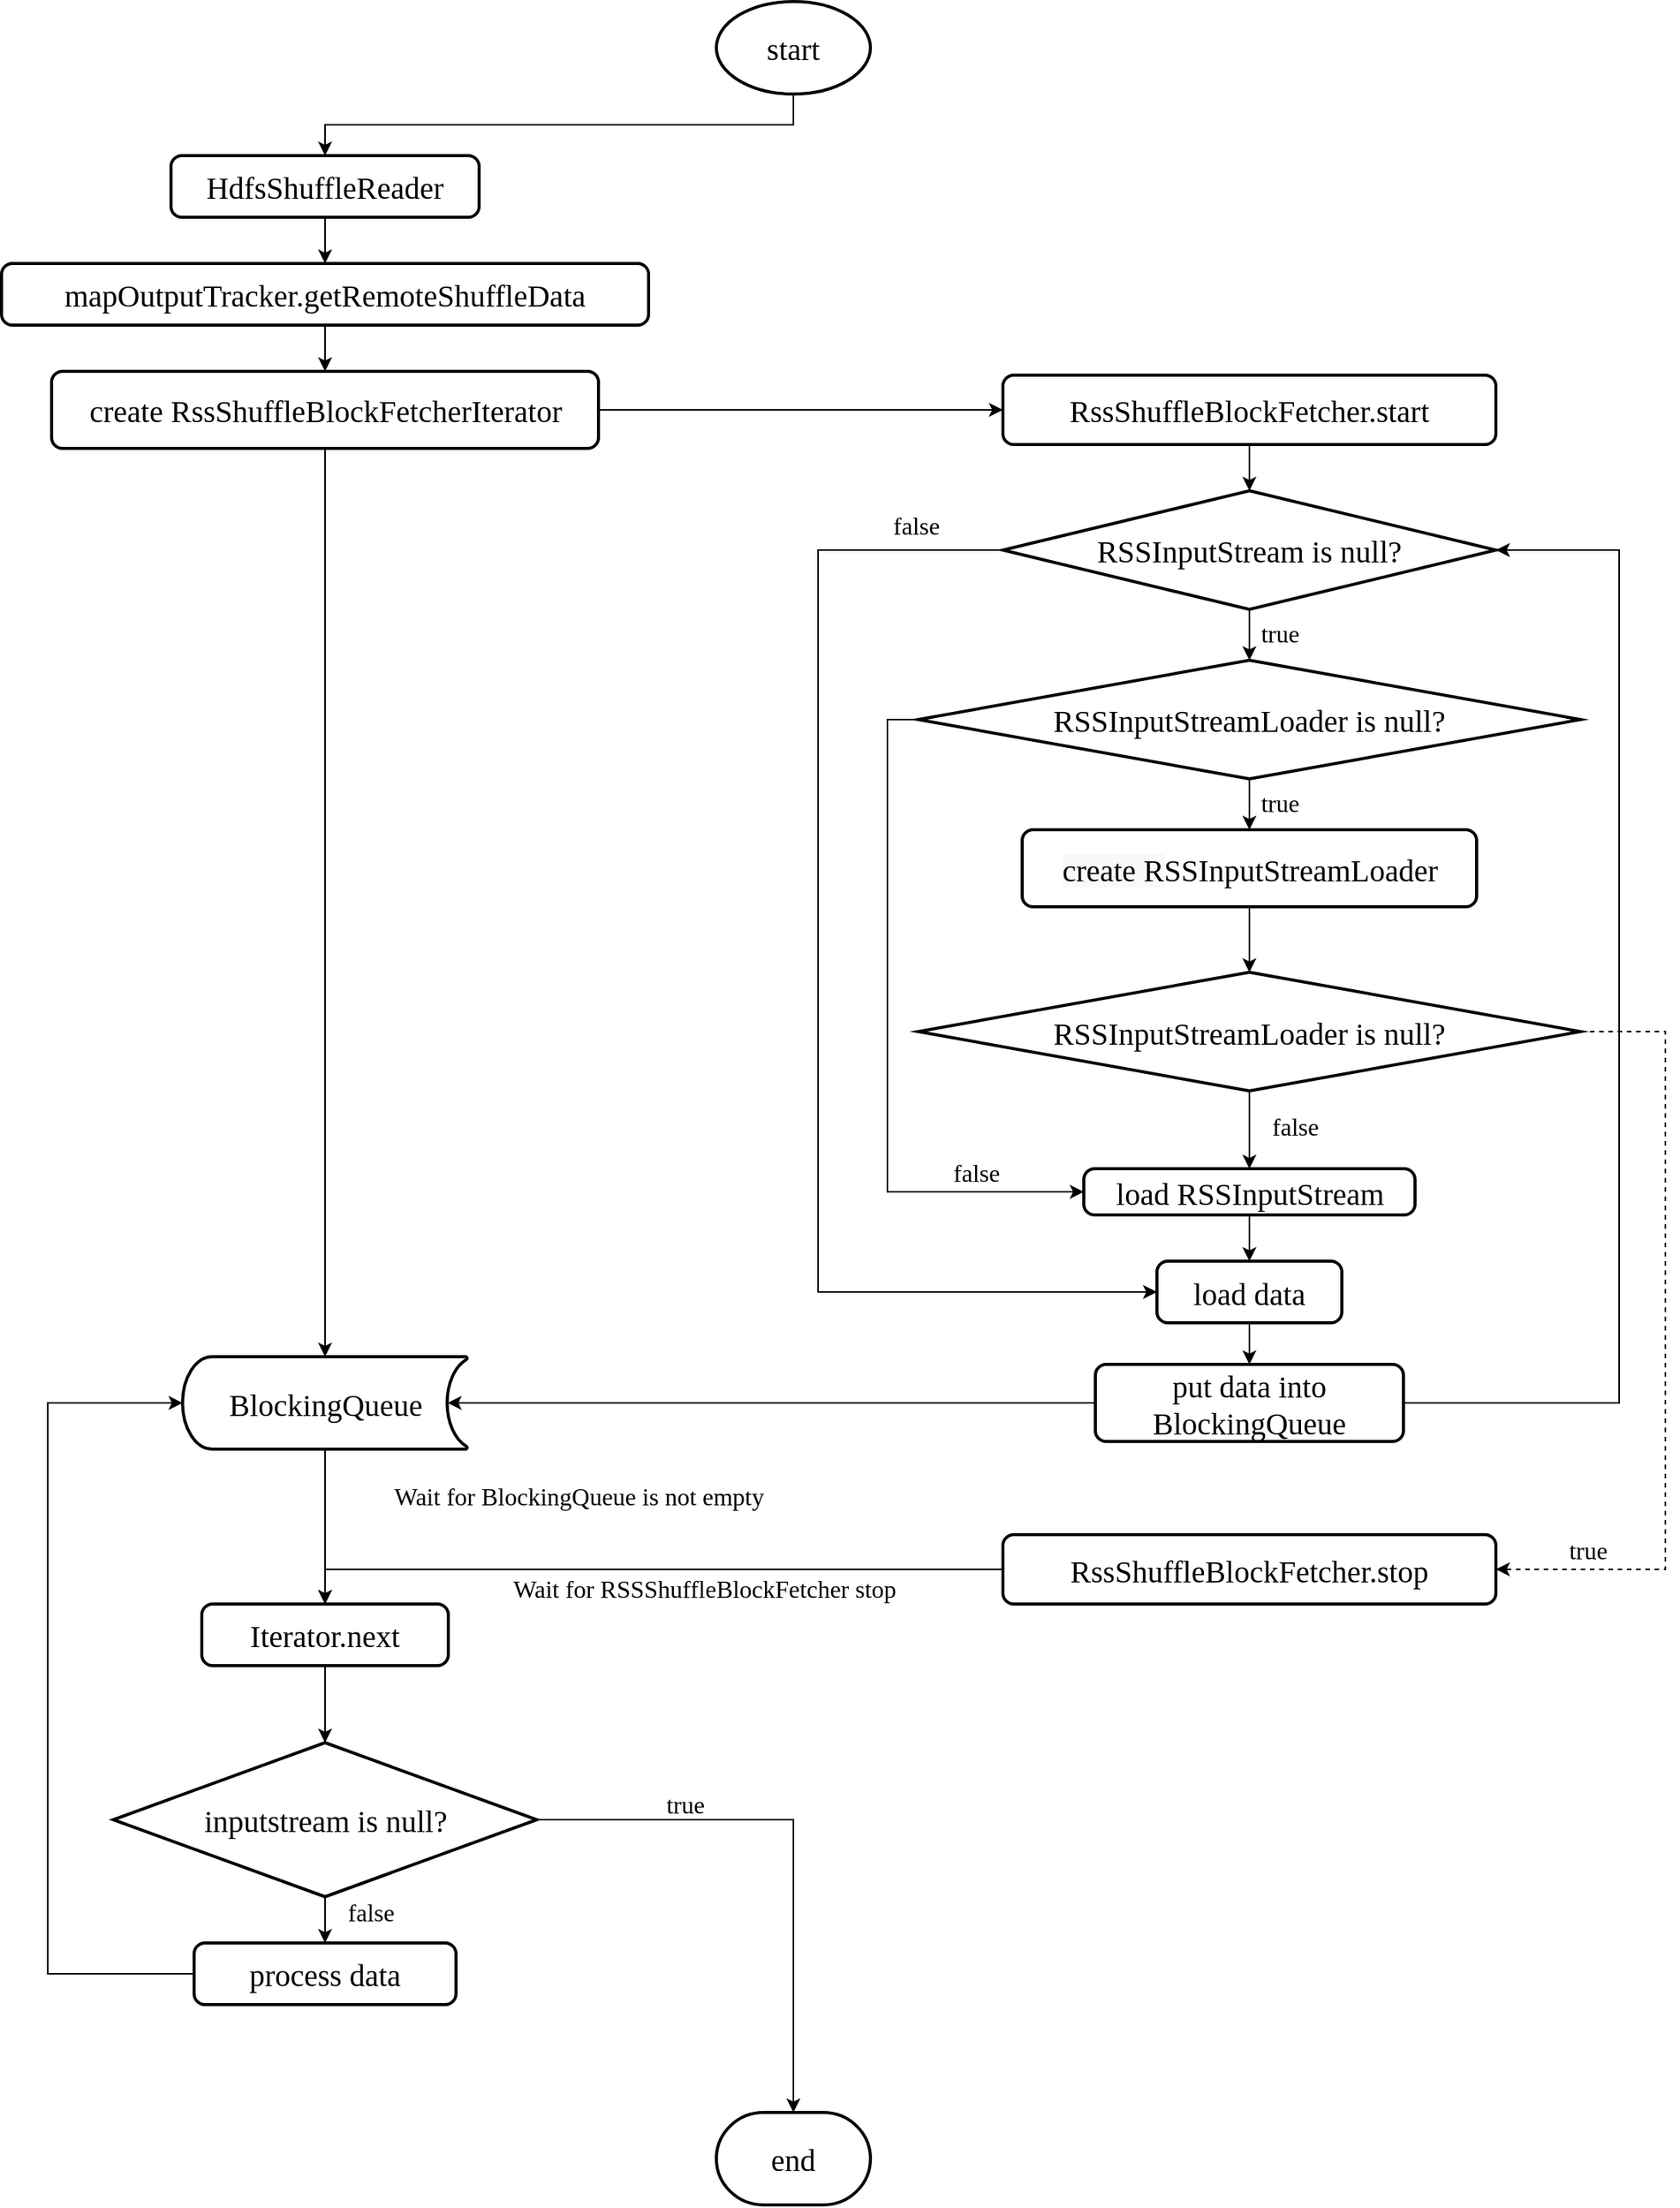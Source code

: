 <mxfile version="12.6.5" type="device"><diagram id="XRlcrFsT71TgJCAYMeN_" name="第 1 页"><mxGraphModel dx="1422" dy="822" grid="1" gridSize="10" guides="1" tooltips="1" connect="1" arrows="1" fold="1" page="1" pageScale="1" pageWidth="1169" pageHeight="827" math="0" shadow="0"><root><mxCell id="0"/><mxCell id="1" parent="0"/><mxCell id="Md91WPJKXklmqldBIlAq-3" style="edgeStyle=orthogonalEdgeStyle;rounded=0;orthogonalLoop=1;jettySize=auto;html=1;exitX=0.5;exitY=1;exitDx=0;exitDy=0;exitPerimeter=0;entryX=0.5;entryY=0;entryDx=0;entryDy=0;" edge="1" parent="1" source="Md91WPJKXklmqldBIlAq-1" target="Md91WPJKXklmqldBIlAq-2"><mxGeometry relative="1" as="geometry"/></mxCell><mxCell id="Md91WPJKXklmqldBIlAq-1" value="&lt;font style=&quot;font-size: 20px&quot; face=&quot;Consolas&quot;&gt;start&lt;/font&gt;" style="strokeWidth=2;html=1;shape=mxgraph.flowchart.start_1;whiteSpace=wrap;" vertex="1" parent="1"><mxGeometry x="534" y="40" width="100" height="60" as="geometry"/></mxCell><mxCell id="Md91WPJKXklmqldBIlAq-6" style="edgeStyle=orthogonalEdgeStyle;rounded=0;orthogonalLoop=1;jettySize=auto;html=1;exitX=0.5;exitY=1;exitDx=0;exitDy=0;entryX=0.5;entryY=0;entryDx=0;entryDy=0;" edge="1" parent="1" source="Md91WPJKXklmqldBIlAq-2" target="Md91WPJKXklmqldBIlAq-4"><mxGeometry relative="1" as="geometry"/></mxCell><mxCell id="Md91WPJKXklmqldBIlAq-2" value="&lt;font style=&quot;font-size: 20px&quot; face=&quot;Consolas&quot;&gt;HdfsShuffleReader&lt;/font&gt;" style="rounded=1;whiteSpace=wrap;html=1;absoluteArcSize=1;arcSize=14;strokeWidth=2;" vertex="1" parent="1"><mxGeometry x="180" y="140" width="200" height="40" as="geometry"/></mxCell><mxCell id="Md91WPJKXklmqldBIlAq-7" style="edgeStyle=orthogonalEdgeStyle;rounded=0;orthogonalLoop=1;jettySize=auto;html=1;exitX=0.5;exitY=1;exitDx=0;exitDy=0;entryX=0.5;entryY=0;entryDx=0;entryDy=0;" edge="1" parent="1" source="Md91WPJKXklmqldBIlAq-4" target="Md91WPJKXklmqldBIlAq-5"><mxGeometry relative="1" as="geometry"/></mxCell><mxCell id="Md91WPJKXklmqldBIlAq-4" value="&lt;pre style=&quot;background-color: rgb(255 , 255 , 255)&quot;&gt;&lt;font style=&quot;font-size: 20px&quot; face=&quot;Consolas&quot;&gt;mapOutputTracker.getRemoteShuffleData&lt;/font&gt;&lt;/pre&gt;" style="rounded=1;whiteSpace=wrap;html=1;absoluteArcSize=1;arcSize=14;strokeWidth=2;" vertex="1" parent="1"><mxGeometry x="70" y="210" width="420" height="40" as="geometry"/></mxCell><mxCell id="Md91WPJKXklmqldBIlAq-9" style="edgeStyle=orthogonalEdgeStyle;rounded=0;orthogonalLoop=1;jettySize=auto;html=1;exitX=1;exitY=0.5;exitDx=0;exitDy=0;entryX=0;entryY=0.5;entryDx=0;entryDy=0;" edge="1" parent="1" source="Md91WPJKXklmqldBIlAq-5" target="Md91WPJKXklmqldBIlAq-8"><mxGeometry relative="1" as="geometry"/></mxCell><mxCell id="Md91WPJKXklmqldBIlAq-45" style="edgeStyle=orthogonalEdgeStyle;rounded=0;orthogonalLoop=1;jettySize=auto;html=1;exitX=0.5;exitY=1;exitDx=0;exitDy=0;" edge="1" parent="1" source="Md91WPJKXklmqldBIlAq-5" target="Md91WPJKXklmqldBIlAq-42"><mxGeometry relative="1" as="geometry"/></mxCell><mxCell id="Md91WPJKXklmqldBIlAq-5" value="&lt;font style=&quot;font-size: 20px&quot; face=&quot;Consolas&quot;&gt;create RssShuffleBlockFetcherIterator&lt;/font&gt;" style="rounded=1;whiteSpace=wrap;html=1;absoluteArcSize=1;arcSize=14;strokeWidth=2;" vertex="1" parent="1"><mxGeometry x="102.5" y="280" width="355" height="50" as="geometry"/></mxCell><mxCell id="Md91WPJKXklmqldBIlAq-18" style="edgeStyle=orthogonalEdgeStyle;rounded=0;orthogonalLoop=1;jettySize=auto;html=1;exitX=0.5;exitY=1;exitDx=0;exitDy=0;entryX=0.5;entryY=0;entryDx=0;entryDy=0;entryPerimeter=0;" edge="1" parent="1" source="Md91WPJKXklmqldBIlAq-8" target="Md91WPJKXklmqldBIlAq-17"><mxGeometry relative="1" as="geometry"/></mxCell><mxCell id="Md91WPJKXklmqldBIlAq-8" value="&lt;font style=&quot;font-size: 20px&quot; face=&quot;Consolas&quot;&gt;RssShuffleBlockFetcher.start&lt;/font&gt;" style="rounded=1;whiteSpace=wrap;html=1;absoluteArcSize=1;arcSize=14;strokeWidth=2;" vertex="1" parent="1"><mxGeometry x="720" y="282.5" width="320" height="45" as="geometry"/></mxCell><mxCell id="Md91WPJKXklmqldBIlAq-64" style="edgeStyle=orthogonalEdgeStyle;rounded=0;orthogonalLoop=1;jettySize=auto;html=1;exitX=0.5;exitY=1;exitDx=0;exitDy=0;entryX=0.5;entryY=0;entryDx=0;entryDy=0;entryPerimeter=0;" edge="1" parent="1" source="Md91WPJKXklmqldBIlAq-13" target="Md91WPJKXklmqldBIlAq-63"><mxGeometry relative="1" as="geometry"/></mxCell><mxCell id="Md91WPJKXklmqldBIlAq-13" value="&lt;font style=&quot;font-size: 20px&quot;&gt;&lt;span style=&quot;background-color: rgb(248 , 249 , 250)&quot;&gt;create R&lt;/span&gt;&lt;span style=&quot;background-color: rgb(255 , 255 , 255) ; font-family: &amp;#34;consolas&amp;#34;&quot;&gt;SSInputStreamLoader&lt;/span&gt;&lt;/font&gt;" style="rounded=1;whiteSpace=wrap;html=1;absoluteArcSize=1;arcSize=14;strokeWidth=2;fontFamily=Consolas;" vertex="1" parent="1"><mxGeometry x="732.5" y="577.5" width="295" height="50" as="geometry"/></mxCell><mxCell id="Md91WPJKXklmqldBIlAq-27" style="edgeStyle=orthogonalEdgeStyle;rounded=0;orthogonalLoop=1;jettySize=auto;html=1;exitX=0.5;exitY=1;exitDx=0;exitDy=0;entryX=0.5;entryY=0;entryDx=0;entryDy=0;" edge="1" parent="1" source="Md91WPJKXklmqldBIlAq-15" target="Md91WPJKXklmqldBIlAq-26"><mxGeometry relative="1" as="geometry"/></mxCell><mxCell id="Md91WPJKXklmqldBIlAq-15" value="&lt;font style=&quot;font-size: 20px&quot;&gt;&lt;span style=&quot;background-color: rgb(255 , 255 , 255) ; font-family: &amp;#34;consolas&amp;#34;&quot;&gt;load RSSInputStream&lt;/span&gt;&lt;/font&gt;" style="rounded=1;whiteSpace=wrap;html=1;absoluteArcSize=1;arcSize=14;strokeWidth=2;" vertex="1" parent="1"><mxGeometry x="772.5" y="797.5" width="215" height="30" as="geometry"/></mxCell><mxCell id="Md91WPJKXklmqldBIlAq-21" style="edgeStyle=orthogonalEdgeStyle;rounded=0;orthogonalLoop=1;jettySize=auto;html=1;exitX=0.5;exitY=1;exitDx=0;exitDy=0;exitPerimeter=0;entryX=0.5;entryY=0;entryDx=0;entryDy=0;entryPerimeter=0;" edge="1" parent="1" source="Md91WPJKXklmqldBIlAq-17" target="Md91WPJKXklmqldBIlAq-20"><mxGeometry relative="1" as="geometry"/></mxCell><mxCell id="Md91WPJKXklmqldBIlAq-28" style="edgeStyle=orthogonalEdgeStyle;rounded=0;orthogonalLoop=1;jettySize=auto;html=1;exitX=0;exitY=0.5;exitDx=0;exitDy=0;exitPerimeter=0;entryX=0;entryY=0.5;entryDx=0;entryDy=0;" edge="1" parent="1" source="Md91WPJKXklmqldBIlAq-17" target="Md91WPJKXklmqldBIlAq-26"><mxGeometry relative="1" as="geometry"><Array as="points"><mxPoint x="600" y="396"/><mxPoint x="600" y="878"/></Array></mxGeometry></mxCell><mxCell id="Md91WPJKXklmqldBIlAq-17" value="&lt;font style=&quot;font-size: 20px&quot; face=&quot;Consolas&quot;&gt;RSSInputStream is null?&lt;/font&gt;" style="strokeWidth=2;html=1;shape=mxgraph.flowchart.decision;whiteSpace=wrap;" vertex="1" parent="1"><mxGeometry x="720" y="357.5" width="320" height="77" as="geometry"/></mxCell><mxCell id="Md91WPJKXklmqldBIlAq-22" style="edgeStyle=orthogonalEdgeStyle;rounded=0;orthogonalLoop=1;jettySize=auto;html=1;exitX=0.5;exitY=1;exitDx=0;exitDy=0;exitPerimeter=0;entryX=0.5;entryY=0;entryDx=0;entryDy=0;" edge="1" parent="1" source="Md91WPJKXklmqldBIlAq-20" target="Md91WPJKXklmqldBIlAq-13"><mxGeometry relative="1" as="geometry"/></mxCell><mxCell id="Md91WPJKXklmqldBIlAq-33" style="edgeStyle=orthogonalEdgeStyle;rounded=0;orthogonalLoop=1;jettySize=auto;html=1;exitX=0;exitY=0.5;exitDx=0;exitDy=0;exitPerimeter=0;entryX=0;entryY=0.5;entryDx=0;entryDy=0;" edge="1" parent="1" source="Md91WPJKXklmqldBIlAq-20" target="Md91WPJKXklmqldBIlAq-15"><mxGeometry relative="1" as="geometry"/></mxCell><mxCell id="Md91WPJKXklmqldBIlAq-20" value="&lt;font style=&quot;font-size: 20px&quot; face=&quot;Consolas&quot;&gt;RSSInputStreamLoader is null?&lt;/font&gt;" style="strokeWidth=2;html=1;shape=mxgraph.flowchart.decision;whiteSpace=wrap;" vertex="1" parent="1"><mxGeometry x="665" y="467.5" width="430" height="77" as="geometry"/></mxCell><mxCell id="Md91WPJKXklmqldBIlAq-31" style="edgeStyle=orthogonalEdgeStyle;rounded=0;orthogonalLoop=1;jettySize=auto;html=1;exitX=0.5;exitY=1;exitDx=0;exitDy=0;entryX=0.5;entryY=0;entryDx=0;entryDy=0;" edge="1" parent="1" source="Md91WPJKXklmqldBIlAq-26" target="Md91WPJKXklmqldBIlAq-30"><mxGeometry relative="1" as="geometry"/></mxCell><mxCell id="Md91WPJKXklmqldBIlAq-26" value="&lt;font face=&quot;Consolas&quot; style=&quot;font-size: 20px&quot;&gt;load data&lt;/font&gt;" style="rounded=1;whiteSpace=wrap;html=1;absoluteArcSize=1;arcSize=14;strokeWidth=2;" vertex="1" parent="1"><mxGeometry x="820" y="857.5" width="120" height="40" as="geometry"/></mxCell><mxCell id="Md91WPJKXklmqldBIlAq-32" style="edgeStyle=orthogonalEdgeStyle;rounded=0;orthogonalLoop=1;jettySize=auto;html=1;exitX=1;exitY=0.5;exitDx=0;exitDy=0;entryX=1;entryY=0.5;entryDx=0;entryDy=0;entryPerimeter=0;" edge="1" parent="1" source="Md91WPJKXklmqldBIlAq-30" target="Md91WPJKXklmqldBIlAq-17"><mxGeometry relative="1" as="geometry"><Array as="points"><mxPoint x="1120" y="950"/><mxPoint x="1120" y="396"/></Array></mxGeometry></mxCell><mxCell id="Md91WPJKXklmqldBIlAq-43" style="edgeStyle=orthogonalEdgeStyle;rounded=0;orthogonalLoop=1;jettySize=auto;html=1;exitX=0;exitY=0.5;exitDx=0;exitDy=0;entryX=0.93;entryY=0.5;entryDx=0;entryDy=0;entryPerimeter=0;" edge="1" parent="1" source="Md91WPJKXklmqldBIlAq-30" target="Md91WPJKXklmqldBIlAq-42"><mxGeometry relative="1" as="geometry"/></mxCell><mxCell id="Md91WPJKXklmqldBIlAq-30" value="&lt;font face=&quot;Consolas&quot; style=&quot;font-size: 20px&quot;&gt;put data into BlockingQueue&lt;/font&gt;" style="rounded=1;whiteSpace=wrap;html=1;absoluteArcSize=1;arcSize=14;strokeWidth=2;" vertex="1" parent="1"><mxGeometry x="780" y="924.5" width="200" height="50" as="geometry"/></mxCell><mxCell id="Md91WPJKXklmqldBIlAq-52" style="edgeStyle=orthogonalEdgeStyle;rounded=0;orthogonalLoop=1;jettySize=auto;html=1;exitX=0;exitY=0.5;exitDx=0;exitDy=0;entryX=0.5;entryY=0;entryDx=0;entryDy=0;" edge="1" parent="1" source="Md91WPJKXklmqldBIlAq-35" target="Md91WPJKXklmqldBIlAq-44"><mxGeometry relative="1" as="geometry"/></mxCell><mxCell id="Md91WPJKXklmqldBIlAq-35" value="&lt;font style=&quot;font-size: 20px&quot; face=&quot;Consolas&quot;&gt;RssShuffleBlockFetcher.stop&lt;/font&gt;" style="rounded=1;whiteSpace=wrap;html=1;absoluteArcSize=1;arcSize=14;strokeWidth=2;" vertex="1" parent="1"><mxGeometry x="720" y="1035" width="320" height="45" as="geometry"/></mxCell><mxCell id="Md91WPJKXklmqldBIlAq-46" style="edgeStyle=orthogonalEdgeStyle;rounded=0;orthogonalLoop=1;jettySize=auto;html=1;exitX=0.5;exitY=1;exitDx=0;exitDy=0;exitPerimeter=0;entryX=0.5;entryY=0;entryDx=0;entryDy=0;" edge="1" parent="1" source="Md91WPJKXklmqldBIlAq-42" target="Md91WPJKXklmqldBIlAq-44"><mxGeometry relative="1" as="geometry"/></mxCell><mxCell id="Md91WPJKXklmqldBIlAq-42" value="&lt;font face=&quot;Consolas&quot; style=&quot;font-size: 20px&quot;&gt;BlockingQueue&lt;/font&gt;" style="strokeWidth=2;html=1;shape=mxgraph.flowchart.stored_data;whiteSpace=wrap;" vertex="1" parent="1"><mxGeometry x="187.5" y="919.5" width="185" height="60" as="geometry"/></mxCell><mxCell id="Md91WPJKXklmqldBIlAq-47" style="edgeStyle=orthogonalEdgeStyle;rounded=0;orthogonalLoop=1;jettySize=auto;html=1;exitX=0;exitY=0.5;exitDx=0;exitDy=0;entryX=0;entryY=0.5;entryDx=0;entryDy=0;entryPerimeter=0;" edge="1" parent="1" source="Md91WPJKXklmqldBIlAq-50" target="Md91WPJKXklmqldBIlAq-42"><mxGeometry relative="1" as="geometry"><Array as="points"><mxPoint x="100" y="1320"/><mxPoint x="100" y="950"/></Array></mxGeometry></mxCell><mxCell id="Md91WPJKXklmqldBIlAq-49" style="edgeStyle=orthogonalEdgeStyle;rounded=0;orthogonalLoop=1;jettySize=auto;html=1;exitX=0.5;exitY=1;exitDx=0;exitDy=0;entryX=0.5;entryY=0;entryDx=0;entryDy=0;entryPerimeter=0;" edge="1" parent="1" source="Md91WPJKXklmqldBIlAq-44" target="Md91WPJKXklmqldBIlAq-48"><mxGeometry relative="1" as="geometry"/></mxCell><mxCell id="Md91WPJKXklmqldBIlAq-44" value="&lt;font face=&quot;Consolas&quot; style=&quot;font-size: 20px&quot;&gt;Iterator.next&lt;/font&gt;" style="rounded=1;whiteSpace=wrap;html=1;absoluteArcSize=1;arcSize=14;strokeWidth=2;" vertex="1" parent="1"><mxGeometry x="200" y="1080" width="160" height="40" as="geometry"/></mxCell><mxCell id="Md91WPJKXklmqldBIlAq-51" style="edgeStyle=orthogonalEdgeStyle;rounded=0;orthogonalLoop=1;jettySize=auto;html=1;exitX=0.5;exitY=1;exitDx=0;exitDy=0;exitPerimeter=0;entryX=0.5;entryY=0;entryDx=0;entryDy=0;" edge="1" parent="1" source="Md91WPJKXklmqldBIlAq-48" target="Md91WPJKXklmqldBIlAq-50"><mxGeometry relative="1" as="geometry"/></mxCell><mxCell id="Md91WPJKXklmqldBIlAq-54" style="edgeStyle=orthogonalEdgeStyle;rounded=0;orthogonalLoop=1;jettySize=auto;html=1;exitX=1;exitY=0.5;exitDx=0;exitDy=0;exitPerimeter=0;entryX=0.5;entryY=0;entryDx=0;entryDy=0;entryPerimeter=0;" edge="1" parent="1" source="Md91WPJKXklmqldBIlAq-48" target="Md91WPJKXklmqldBIlAq-53"><mxGeometry relative="1" as="geometry"/></mxCell><mxCell id="Md91WPJKXklmqldBIlAq-48" value="&lt;font style=&quot;font-size: 20px&quot; face=&quot;Consolas&quot;&gt;inputstream is null?&lt;/font&gt;" style="strokeWidth=2;html=1;shape=mxgraph.flowchart.decision;whiteSpace=wrap;" vertex="1" parent="1"><mxGeometry x="142.5" y="1170" width="275" height="100" as="geometry"/></mxCell><mxCell id="Md91WPJKXklmqldBIlAq-50" value="&lt;font style=&quot;font-size: 20px&quot; face=&quot;Consolas&quot;&gt;process data&lt;/font&gt;" style="rounded=1;whiteSpace=wrap;html=1;absoluteArcSize=1;arcSize=14;strokeWidth=2;" vertex="1" parent="1"><mxGeometry x="195" y="1300" width="170" height="40" as="geometry"/></mxCell><mxCell id="Md91WPJKXklmqldBIlAq-53" value="&lt;font face=&quot;Consolas&quot; style=&quot;font-size: 20px&quot;&gt;end&lt;/font&gt;" style="strokeWidth=2;html=1;shape=mxgraph.flowchart.terminator;whiteSpace=wrap;" vertex="1" parent="1"><mxGeometry x="534" y="1410" width="100" height="60" as="geometry"/></mxCell><mxCell id="Md91WPJKXklmqldBIlAq-55" value="&lt;font face=&quot;Consolas&quot; style=&quot;font-size: 16px&quot;&gt;true&lt;/font&gt;" style="text;html=1;strokeColor=none;fillColor=none;align=center;verticalAlign=middle;whiteSpace=wrap;rounded=0;" vertex="1" parent="1"><mxGeometry x="494" y="1200" width="40" height="20" as="geometry"/></mxCell><mxCell id="Md91WPJKXklmqldBIlAq-56" value="&lt;font face=&quot;Consolas&quot; style=&quot;font-size: 16px&quot;&gt;true&lt;/font&gt;" style="text;html=1;strokeColor=none;fillColor=none;align=center;verticalAlign=middle;whiteSpace=wrap;rounded=0;" vertex="1" parent="1"><mxGeometry x="880" y="550" width="40" height="20" as="geometry"/></mxCell><mxCell id="Md91WPJKXklmqldBIlAq-57" value="&lt;font face=&quot;Consolas&quot; style=&quot;font-size: 16px&quot;&gt;true&lt;/font&gt;" style="text;html=1;strokeColor=none;fillColor=none;align=center;verticalAlign=middle;whiteSpace=wrap;rounded=0;" vertex="1" parent="1"><mxGeometry x="880" y="440" width="40" height="20" as="geometry"/></mxCell><mxCell id="Md91WPJKXklmqldBIlAq-58" value="&lt;font face=&quot;Consolas&quot; style=&quot;font-size: 16px&quot;&gt;false&lt;/font&gt;" style="text;html=1;strokeColor=none;fillColor=none;align=center;verticalAlign=middle;whiteSpace=wrap;rounded=0;" vertex="1" parent="1"><mxGeometry x="672.5" y="790" width="60" height="20" as="geometry"/></mxCell><mxCell id="Md91WPJKXklmqldBIlAq-59" value="&lt;font face=&quot;Consolas&quot; style=&quot;font-size: 16px&quot;&gt;false&lt;/font&gt;" style="text;html=1;strokeColor=none;fillColor=none;align=center;verticalAlign=middle;whiteSpace=wrap;rounded=0;" vertex="1" parent="1"><mxGeometry x="634" y="370" width="60" height="20" as="geometry"/></mxCell><mxCell id="Md91WPJKXklmqldBIlAq-60" value="&lt;font face=&quot;Consolas&quot; style=&quot;font-size: 16px&quot;&gt;false&lt;/font&gt;" style="text;html=1;strokeColor=none;fillColor=none;align=center;verticalAlign=middle;whiteSpace=wrap;rounded=0;" vertex="1" parent="1"><mxGeometry x="280" y="1270" width="60" height="20" as="geometry"/></mxCell><mxCell id="Md91WPJKXklmqldBIlAq-61" value="&lt;font face=&quot;Consolas&quot; style=&quot;font-size: 16px&quot;&gt;Wait for BlockingQueue is not empty&lt;/font&gt;" style="text;html=1;strokeColor=none;fillColor=none;align=center;verticalAlign=middle;whiteSpace=wrap;rounded=0;" vertex="1" parent="1"><mxGeometry x="280" y="1000" width="330" height="20" as="geometry"/></mxCell><mxCell id="Md91WPJKXklmqldBIlAq-62" value="&lt;font face=&quot;Consolas&quot; style=&quot;font-size: 16px&quot;&gt;Wait for RSSShuffleBlockFetcher stop&lt;/font&gt;" style="text;html=1;strokeColor=none;fillColor=none;align=center;verticalAlign=middle;whiteSpace=wrap;rounded=0;" vertex="1" parent="1"><mxGeometry x="350" y="1060" width="352.5" height="20" as="geometry"/></mxCell><mxCell id="Md91WPJKXklmqldBIlAq-65" style="edgeStyle=orthogonalEdgeStyle;rounded=0;orthogonalLoop=1;jettySize=auto;html=1;exitX=0.5;exitY=1;exitDx=0;exitDy=0;exitPerimeter=0;entryX=0.5;entryY=0;entryDx=0;entryDy=0;" edge="1" parent="1" source="Md91WPJKXklmqldBIlAq-63" target="Md91WPJKXklmqldBIlAq-15"><mxGeometry relative="1" as="geometry"/></mxCell><mxCell id="Md91WPJKXklmqldBIlAq-67" style="edgeStyle=orthogonalEdgeStyle;rounded=0;orthogonalLoop=1;jettySize=auto;html=1;exitX=1;exitY=0.5;exitDx=0;exitDy=0;exitPerimeter=0;entryX=1;entryY=0.5;entryDx=0;entryDy=0;dashed=1;" edge="1" parent="1" source="Md91WPJKXklmqldBIlAq-63" target="Md91WPJKXklmqldBIlAq-35"><mxGeometry relative="1" as="geometry"><Array as="points"><mxPoint x="1150" y="709"/><mxPoint x="1150" y="1058"/></Array></mxGeometry></mxCell><mxCell id="Md91WPJKXklmqldBIlAq-63" value="&lt;font style=&quot;font-size: 20px&quot; face=&quot;Consolas&quot;&gt;RSSInputStreamLoader is null?&lt;/font&gt;" style="strokeWidth=2;html=1;shape=mxgraph.flowchart.decision;whiteSpace=wrap;" vertex="1" parent="1"><mxGeometry x="665" y="670" width="430" height="77" as="geometry"/></mxCell><mxCell id="Md91WPJKXklmqldBIlAq-66" value="&lt;font face=&quot;Consolas&quot; style=&quot;font-size: 16px&quot;&gt;false&lt;/font&gt;" style="text;html=1;strokeColor=none;fillColor=none;align=center;verticalAlign=middle;whiteSpace=wrap;rounded=0;" vertex="1" parent="1"><mxGeometry x="880" y="760" width="60" height="20" as="geometry"/></mxCell><mxCell id="Md91WPJKXklmqldBIlAq-68" value="&lt;font face=&quot;Consolas&quot; style=&quot;font-size: 16px&quot;&gt;true&lt;/font&gt;" style="text;html=1;strokeColor=none;fillColor=none;align=center;verticalAlign=middle;whiteSpace=wrap;rounded=0;" vertex="1" parent="1"><mxGeometry x="1080" y="1035" width="40" height="20" as="geometry"/></mxCell></root></mxGraphModel></diagram></mxfile>